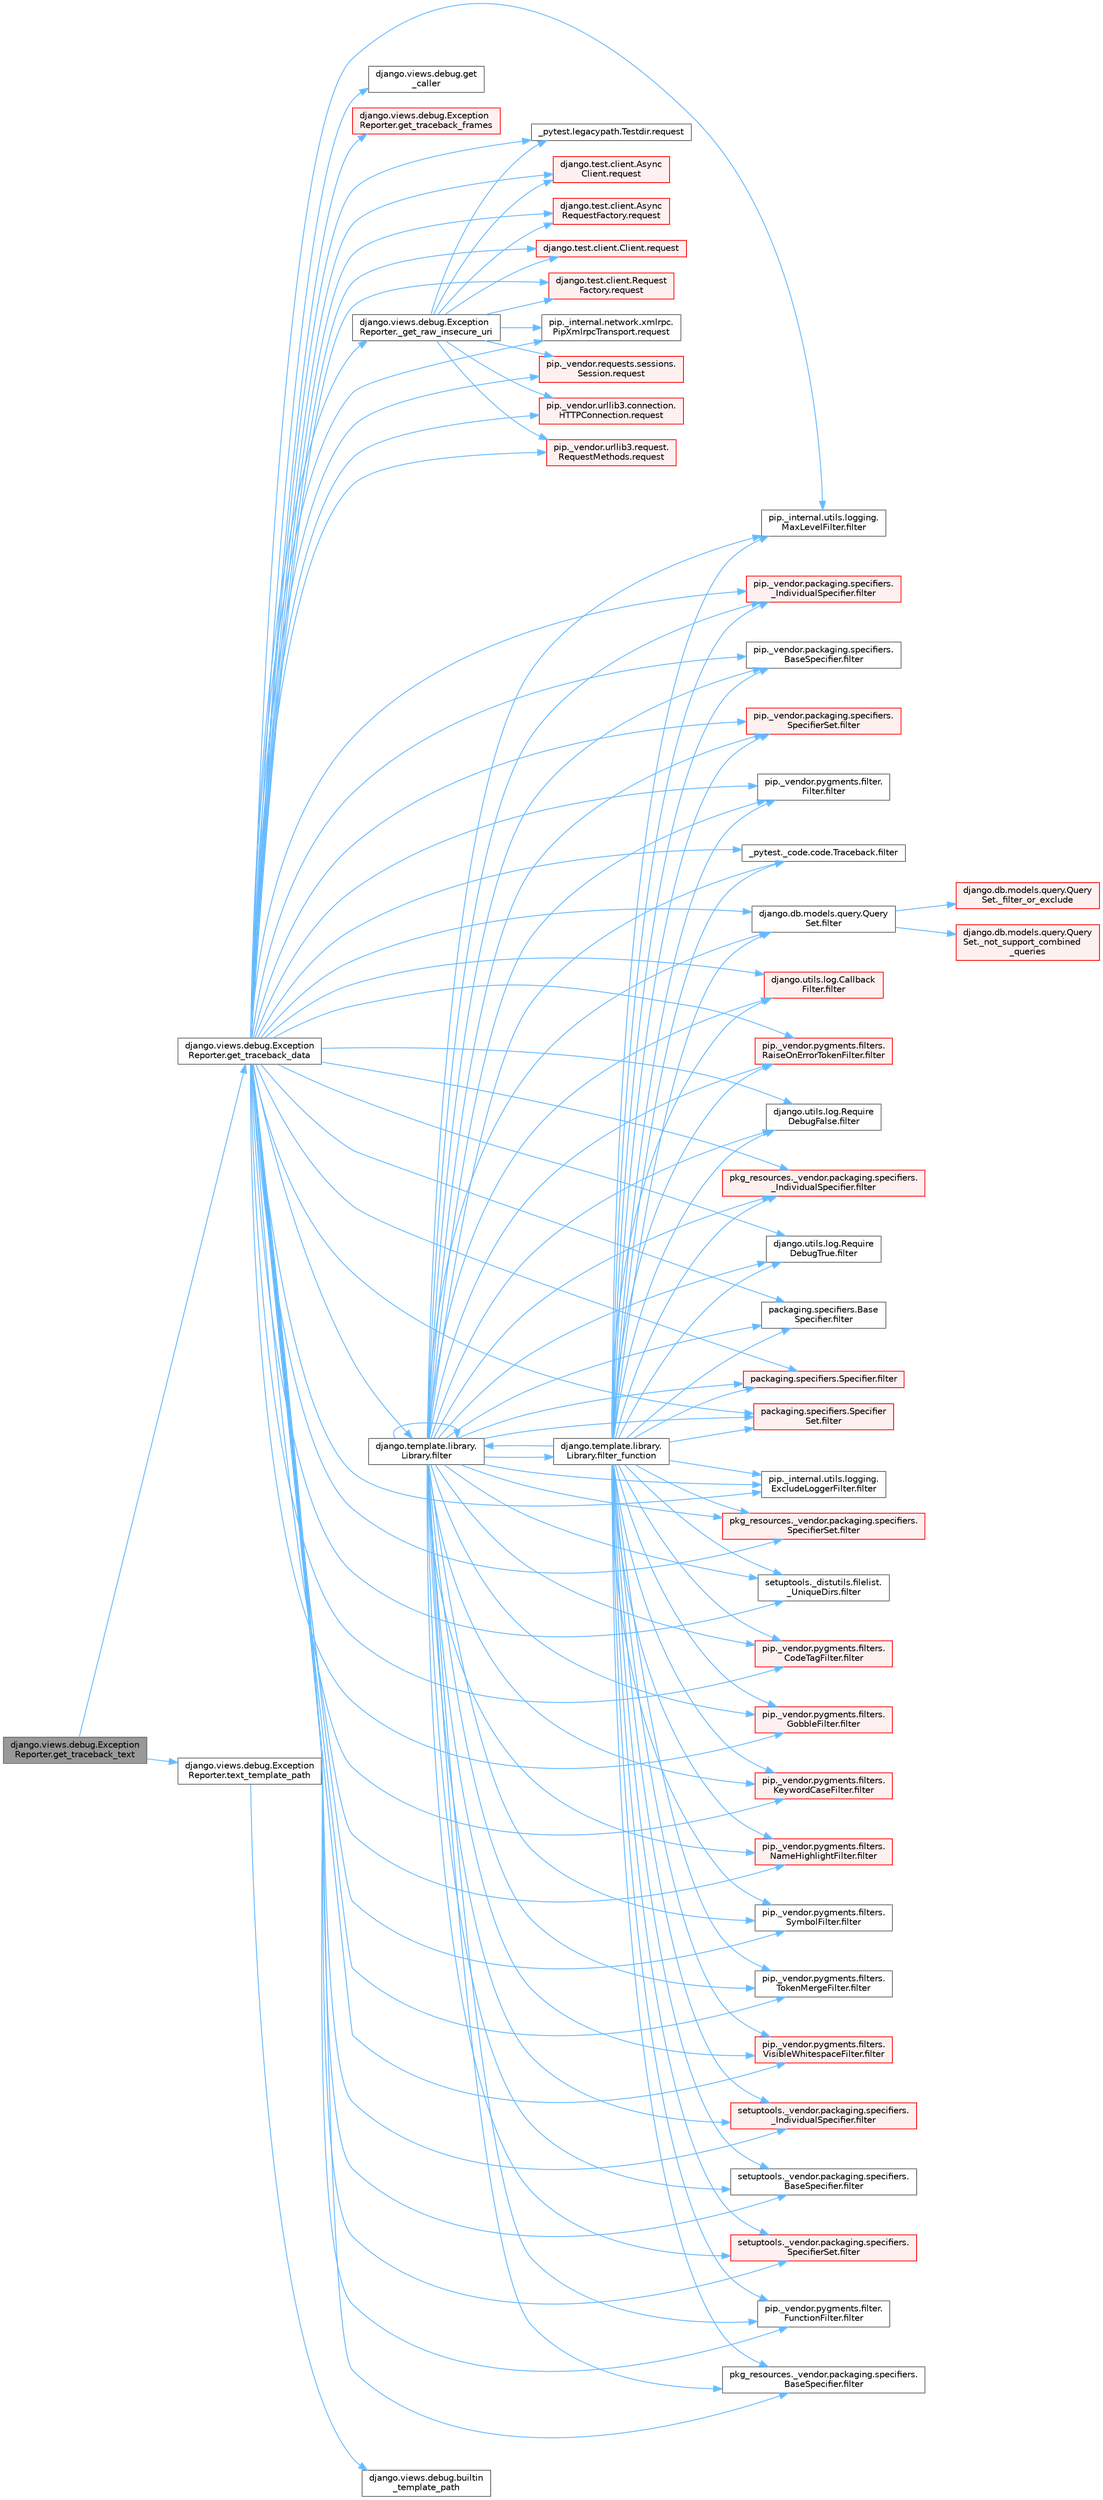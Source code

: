 digraph "django.views.debug.ExceptionReporter.get_traceback_text"
{
 // LATEX_PDF_SIZE
  bgcolor="transparent";
  edge [fontname=Helvetica,fontsize=10,labelfontname=Helvetica,labelfontsize=10];
  node [fontname=Helvetica,fontsize=10,shape=box,height=0.2,width=0.4];
  rankdir="LR";
  Node1 [id="Node000001",label="django.views.debug.Exception\lReporter.get_traceback_text",height=0.2,width=0.4,color="gray40", fillcolor="grey60", style="filled", fontcolor="black",tooltip=" "];
  Node1 -> Node2 [id="edge1_Node000001_Node000002",color="steelblue1",style="solid",tooltip=" "];
  Node2 [id="Node000002",label="django.views.debug.Exception\lReporter.get_traceback_data",height=0.2,width=0.4,color="grey40", fillcolor="white", style="filled",URL="$classdjango_1_1views_1_1debug_1_1_exception_reporter.html#ada9d00ba4c901b186db405e92ebbc211",tooltip=" "];
  Node2 -> Node3 [id="edge2_Node000002_Node000003",color="steelblue1",style="solid",tooltip=" "];
  Node3 [id="Node000003",label="django.views.debug.Exception\lReporter._get_raw_insecure_uri",height=0.2,width=0.4,color="grey40", fillcolor="white", style="filled",URL="$classdjango_1_1views_1_1debug_1_1_exception_reporter.html#a7a7120cc6b92c3e1a0b855e351c30f42",tooltip=" "];
  Node3 -> Node4 [id="edge3_Node000003_Node000004",color="steelblue1",style="solid",tooltip=" "];
  Node4 [id="Node000004",label="_pytest.legacypath.Testdir.request",height=0.2,width=0.4,color="grey40", fillcolor="white", style="filled",URL="$class__pytest_1_1legacypath_1_1_testdir.html#a0e10c900efcd764da85254119e4d64c4",tooltip=" "];
  Node3 -> Node5 [id="edge4_Node000003_Node000005",color="steelblue1",style="solid",tooltip=" "];
  Node5 [id="Node000005",label="django.test.client.Async\lClient.request",height=0.2,width=0.4,color="red", fillcolor="#FFF0F0", style="filled",URL="$classdjango_1_1test_1_1client_1_1_async_client.html#a891cc2f6b81dcf3583bbbde8d21a713a",tooltip=" "];
  Node3 -> Node7 [id="edge5_Node000003_Node000007",color="steelblue1",style="solid",tooltip=" "];
  Node7 [id="Node000007",label="django.test.client.Async\lRequestFactory.request",height=0.2,width=0.4,color="red", fillcolor="#FFF0F0", style="filled",URL="$classdjango_1_1test_1_1client_1_1_async_request_factory.html#aab026845547a4c2d9203b8710b90f6cd",tooltip=" "];
  Node3 -> Node8 [id="edge6_Node000003_Node000008",color="steelblue1",style="solid",tooltip=" "];
  Node8 [id="Node000008",label="django.test.client.Client.request",height=0.2,width=0.4,color="red", fillcolor="#FFF0F0", style="filled",URL="$classdjango_1_1test_1_1client_1_1_client.html#a2f51c5251142ab6503937051936e33fa",tooltip=" "];
  Node3 -> Node471 [id="edge7_Node000003_Node000471",color="steelblue1",style="solid",tooltip=" "];
  Node471 [id="Node000471",label="django.test.client.Request\lFactory.request",height=0.2,width=0.4,color="red", fillcolor="#FFF0F0", style="filled",URL="$classdjango_1_1test_1_1client_1_1_request_factory.html#adae411ab0df6839c5364b647e4dc63ad",tooltip=" "];
  Node3 -> Node472 [id="edge8_Node000003_Node000472",color="steelblue1",style="solid",tooltip=" "];
  Node472 [id="Node000472",label="pip._internal.network.xmlrpc.\lPipXmlrpcTransport.request",height=0.2,width=0.4,color="grey40", fillcolor="white", style="filled",URL="$classpip_1_1__internal_1_1network_1_1xmlrpc_1_1_pip_xmlrpc_transport.html#a91d1ed180fbf8bcc25f6747a72614c5f",tooltip=" "];
  Node3 -> Node473 [id="edge9_Node000003_Node000473",color="steelblue1",style="solid",tooltip=" "];
  Node473 [id="Node000473",label="pip._vendor.requests.sessions.\lSession.request",height=0.2,width=0.4,color="red", fillcolor="#FFF0F0", style="filled",URL="$classpip_1_1__vendor_1_1requests_1_1sessions_1_1_session.html#a3dddfa16e93faa1a1a553936d913482b",tooltip=" "];
  Node3 -> Node989 [id="edge10_Node000003_Node000989",color="steelblue1",style="solid",tooltip=" "];
  Node989 [id="Node000989",label="pip._vendor.urllib3.connection.\lHTTPConnection.request",height=0.2,width=0.4,color="red", fillcolor="#FFF0F0", style="filled",URL="$classpip_1_1__vendor_1_1urllib3_1_1connection_1_1_h_t_t_p_connection.html#a67e552c4d242e4169bdf7319269a417f",tooltip=" "];
  Node3 -> Node991 [id="edge11_Node000003_Node000991",color="steelblue1",style="solid",tooltip=" "];
  Node991 [id="Node000991",label="pip._vendor.urllib3.request.\lRequestMethods.request",height=0.2,width=0.4,color="red", fillcolor="#FFF0F0", style="filled",URL="$classpip_1_1__vendor_1_1urllib3_1_1request_1_1_request_methods.html#a73541f2f0edc7df7413b043e33c69e7f",tooltip=" "];
  Node2 -> Node44 [id="edge12_Node000002_Node000044",color="steelblue1",style="solid",tooltip=" "];
  Node44 [id="Node000044",label="_pytest._code.code.Traceback.filter",height=0.2,width=0.4,color="grey40", fillcolor="white", style="filled",URL="$class__pytest_1_1__code_1_1code_1_1_traceback.html#a55d326907d5380a46c4d3e52f002d33f",tooltip=" "];
  Node2 -> Node45 [id="edge13_Node000002_Node000045",color="steelblue1",style="solid",tooltip=" "];
  Node45 [id="Node000045",label="django.db.models.query.Query\lSet.filter",height=0.2,width=0.4,color="grey40", fillcolor="white", style="filled",URL="$classdjango_1_1db_1_1models_1_1query_1_1_query_set.html#a9c23f79ac5a5310d628b025b5ab7b7c5",tooltip=" "];
  Node45 -> Node46 [id="edge14_Node000045_Node000046",color="steelblue1",style="solid",tooltip=" "];
  Node46 [id="Node000046",label="django.db.models.query.Query\lSet._filter_or_exclude",height=0.2,width=0.4,color="red", fillcolor="#FFF0F0", style="filled",URL="$classdjango_1_1db_1_1models_1_1query_1_1_query_set.html#aaf90830d4e1b2ee4bdf10fb60f08aced",tooltip=" "];
  Node45 -> Node47 [id="edge15_Node000045_Node000047",color="steelblue1",style="solid",tooltip=" "];
  Node47 [id="Node000047",label="django.db.models.query.Query\lSet._not_support_combined\l_queries",height=0.2,width=0.4,color="red", fillcolor="#FFF0F0", style="filled",URL="$classdjango_1_1db_1_1models_1_1query_1_1_query_set.html#aa8310ec206924c94141bef75563958e2",tooltip=" "];
  Node2 -> Node48 [id="edge16_Node000002_Node000048",color="steelblue1",style="solid",tooltip=" "];
  Node48 [id="Node000048",label="django.template.library.\lLibrary.filter",height=0.2,width=0.4,color="grey40", fillcolor="white", style="filled",URL="$classdjango_1_1template_1_1library_1_1_library.html#ac67bb1211ffc0354d5bf33029a58aa43",tooltip=" "];
  Node48 -> Node44 [id="edge17_Node000048_Node000044",color="steelblue1",style="solid",tooltip=" "];
  Node48 -> Node45 [id="edge18_Node000048_Node000045",color="steelblue1",style="solid",tooltip=" "];
  Node48 -> Node48 [id="edge19_Node000048_Node000048",color="steelblue1",style="solid",tooltip=" "];
  Node48 -> Node49 [id="edge20_Node000048_Node000049",color="steelblue1",style="solid",tooltip=" "];
  Node49 [id="Node000049",label="django.utils.log.Callback\lFilter.filter",height=0.2,width=0.4,color="red", fillcolor="#FFF0F0", style="filled",URL="$classdjango_1_1utils_1_1log_1_1_callback_filter.html#acd2761b2200a4e66f4bd5b729ac43db2",tooltip=" "];
  Node48 -> Node55 [id="edge21_Node000048_Node000055",color="steelblue1",style="solid",tooltip=" "];
  Node55 [id="Node000055",label="django.utils.log.Require\lDebugFalse.filter",height=0.2,width=0.4,color="grey40", fillcolor="white", style="filled",URL="$classdjango_1_1utils_1_1log_1_1_require_debug_false.html#a42e51835198458e09fb949a7af83bef8",tooltip=" "];
  Node48 -> Node56 [id="edge22_Node000048_Node000056",color="steelblue1",style="solid",tooltip=" "];
  Node56 [id="Node000056",label="django.utils.log.Require\lDebugTrue.filter",height=0.2,width=0.4,color="grey40", fillcolor="white", style="filled",URL="$classdjango_1_1utils_1_1log_1_1_require_debug_true.html#a8e1e027eea730028f70556810076c0e8",tooltip=" "];
  Node48 -> Node57 [id="edge23_Node000048_Node000057",color="steelblue1",style="solid",tooltip=" "];
  Node57 [id="Node000057",label="packaging.specifiers.Base\lSpecifier.filter",height=0.2,width=0.4,color="grey40", fillcolor="white", style="filled",URL="$classpackaging_1_1specifiers_1_1_base_specifier.html#aa87c3c882d19a56dd1f949c4b1bde70d",tooltip=" "];
  Node48 -> Node58 [id="edge24_Node000048_Node000058",color="steelblue1",style="solid",tooltip=" "];
  Node58 [id="Node000058",label="packaging.specifiers.Specifier.filter",height=0.2,width=0.4,color="red", fillcolor="#FFF0F0", style="filled",URL="$classpackaging_1_1specifiers_1_1_specifier.html#a22d9e14c5343d89e742b098b6d7997f7",tooltip=" "];
  Node48 -> Node99 [id="edge25_Node000048_Node000099",color="steelblue1",style="solid",tooltip=" "];
  Node99 [id="Node000099",label="packaging.specifiers.Specifier\lSet.filter",height=0.2,width=0.4,color="red", fillcolor="#FFF0F0", style="filled",URL="$classpackaging_1_1specifiers_1_1_specifier_set.html#a65b70b2cc0c5bad34b31461955a36d87",tooltip=" "];
  Node48 -> Node130 [id="edge26_Node000048_Node000130",color="steelblue1",style="solid",tooltip=" "];
  Node130 [id="Node000130",label="pip._internal.utils.logging.\lExcludeLoggerFilter.filter",height=0.2,width=0.4,color="grey40", fillcolor="white", style="filled",URL="$classpip_1_1__internal_1_1utils_1_1logging_1_1_exclude_logger_filter.html#a633a3ddcdc0ebbb98edf2f1e0759d22a",tooltip=" "];
  Node48 -> Node131 [id="edge27_Node000048_Node000131",color="steelblue1",style="solid",tooltip=" "];
  Node131 [id="Node000131",label="pip._internal.utils.logging.\lMaxLevelFilter.filter",height=0.2,width=0.4,color="grey40", fillcolor="white", style="filled",URL="$classpip_1_1__internal_1_1utils_1_1logging_1_1_max_level_filter.html#ac46bbe4d91f47ed8f818f64d25ed2085",tooltip=" "];
  Node48 -> Node132 [id="edge28_Node000048_Node000132",color="steelblue1",style="solid",tooltip=" "];
  Node132 [id="Node000132",label="pip._vendor.packaging.specifiers.\l_IndividualSpecifier.filter",height=0.2,width=0.4,color="red", fillcolor="#FFF0F0", style="filled",URL="$classpip_1_1__vendor_1_1packaging_1_1specifiers_1_1___individual_specifier.html#a6203976cfa5ddd6a1f47f8dfe0669fd7",tooltip=" "];
  Node48 -> Node159 [id="edge29_Node000048_Node000159",color="steelblue1",style="solid",tooltip=" "];
  Node159 [id="Node000159",label="pip._vendor.packaging.specifiers.\lBaseSpecifier.filter",height=0.2,width=0.4,color="grey40", fillcolor="white", style="filled",URL="$classpip_1_1__vendor_1_1packaging_1_1specifiers_1_1_base_specifier.html#a1b2ef14b953df0cf1a317ea573d0ea5a",tooltip=" "];
  Node48 -> Node160 [id="edge30_Node000048_Node000160",color="steelblue1",style="solid",tooltip=" "];
  Node160 [id="Node000160",label="pip._vendor.packaging.specifiers.\lSpecifierSet.filter",height=0.2,width=0.4,color="red", fillcolor="#FFF0F0", style="filled",URL="$classpip_1_1__vendor_1_1packaging_1_1specifiers_1_1_specifier_set.html#a3d7a4e9a4cb787385e37d5832bcc0a64",tooltip=" "];
  Node48 -> Node161 [id="edge31_Node000048_Node000161",color="steelblue1",style="solid",tooltip=" "];
  Node161 [id="Node000161",label="pip._vendor.pygments.filter.\lFilter.filter",height=0.2,width=0.4,color="grey40", fillcolor="white", style="filled",URL="$classpip_1_1__vendor_1_1pygments_1_1filter_1_1_filter.html#a970c118f059ea361c8f184fd86c6873d",tooltip=" "];
  Node48 -> Node162 [id="edge32_Node000048_Node000162",color="steelblue1",style="solid",tooltip=" "];
  Node162 [id="Node000162",label="pip._vendor.pygments.filter.\lFunctionFilter.filter",height=0.2,width=0.4,color="grey40", fillcolor="white", style="filled",URL="$classpip_1_1__vendor_1_1pygments_1_1filter_1_1_function_filter.html#a795616d337e49ea853139b0b96d481e7",tooltip=" "];
  Node48 -> Node163 [id="edge33_Node000048_Node000163",color="steelblue1",style="solid",tooltip=" "];
  Node163 [id="Node000163",label="pip._vendor.pygments.filters.\lCodeTagFilter.filter",height=0.2,width=0.4,color="red", fillcolor="#FFF0F0", style="filled",URL="$classpip_1_1__vendor_1_1pygments_1_1filters_1_1_code_tag_filter.html#adc7f44786b4b83da74faa23a154c8843",tooltip=" "];
  Node48 -> Node165 [id="edge34_Node000048_Node000165",color="steelblue1",style="solid",tooltip=" "];
  Node165 [id="Node000165",label="pip._vendor.pygments.filters.\lGobbleFilter.filter",height=0.2,width=0.4,color="red", fillcolor="#FFF0F0", style="filled",URL="$classpip_1_1__vendor_1_1pygments_1_1filters_1_1_gobble_filter.html#a1f8e662bb1794e2924280dc6564ca148",tooltip=" "];
  Node48 -> Node1375 [id="edge35_Node000048_Node001375",color="steelblue1",style="solid",tooltip=" "];
  Node1375 [id="Node001375",label="pip._vendor.pygments.filters.\lKeywordCaseFilter.filter",height=0.2,width=0.4,color="red", fillcolor="#FFF0F0", style="filled",URL="$classpip_1_1__vendor_1_1pygments_1_1filters_1_1_keyword_case_filter.html#a328d29510b49c572e5ded82852d167c8",tooltip=" "];
  Node48 -> Node1378 [id="edge36_Node000048_Node001378",color="steelblue1",style="solid",tooltip=" "];
  Node1378 [id="Node001378",label="pip._vendor.pygments.filters.\lNameHighlightFilter.filter",height=0.2,width=0.4,color="red", fillcolor="#FFF0F0", style="filled",URL="$classpip_1_1__vendor_1_1pygments_1_1filters_1_1_name_highlight_filter.html#ae389da6c924503203acbc80c559b0043",tooltip=" "];
  Node48 -> Node1385 [id="edge37_Node000048_Node001385",color="steelblue1",style="solid",tooltip=" "];
  Node1385 [id="Node001385",label="pip._vendor.pygments.filters.\lRaiseOnErrorTokenFilter.filter",height=0.2,width=0.4,color="red", fillcolor="#FFF0F0", style="filled",URL="$classpip_1_1__vendor_1_1pygments_1_1filters_1_1_raise_on_error_token_filter.html#aacf420bb16c8d3a430b88e78ee35b253",tooltip=" "];
  Node48 -> Node1389 [id="edge38_Node000048_Node001389",color="steelblue1",style="solid",tooltip=" "];
  Node1389 [id="Node001389",label="pip._vendor.pygments.filters.\lSymbolFilter.filter",height=0.2,width=0.4,color="grey40", fillcolor="white", style="filled",URL="$classpip_1_1__vendor_1_1pygments_1_1filters_1_1_symbol_filter.html#a567de8b7e3bc5f0a87712af81fbc70c7",tooltip=" "];
  Node48 -> Node1390 [id="edge39_Node000048_Node001390",color="steelblue1",style="solid",tooltip=" "];
  Node1390 [id="Node001390",label="pip._vendor.pygments.filters.\lTokenMergeFilter.filter",height=0.2,width=0.4,color="grey40", fillcolor="white", style="filled",URL="$classpip_1_1__vendor_1_1pygments_1_1filters_1_1_token_merge_filter.html#ac3fdd8238fb6976d42540cac395a9543",tooltip=" "];
  Node48 -> Node1391 [id="edge40_Node000048_Node001391",color="steelblue1",style="solid",tooltip=" "];
  Node1391 [id="Node001391",label="pip._vendor.pygments.filters.\lVisibleWhitespaceFilter.filter",height=0.2,width=0.4,color="red", fillcolor="#FFF0F0", style="filled",URL="$classpip_1_1__vendor_1_1pygments_1_1filters_1_1_visible_whitespace_filter.html#a9a7227d129dac7d41fe5b50d9fd97b77",tooltip=" "];
  Node48 -> Node1392 [id="edge41_Node000048_Node001392",color="steelblue1",style="solid",tooltip=" "];
  Node1392 [id="Node001392",label="pkg_resources._vendor.packaging.specifiers.\l_IndividualSpecifier.filter",height=0.2,width=0.4,color="red", fillcolor="#FFF0F0", style="filled",URL="$classpkg__resources_1_1__vendor_1_1packaging_1_1specifiers_1_1___individual_specifier.html#ad284c0e05b23f4b6838266492c00fc3e",tooltip=" "];
  Node48 -> Node1393 [id="edge42_Node000048_Node001393",color="steelblue1",style="solid",tooltip=" "];
  Node1393 [id="Node001393",label="pkg_resources._vendor.packaging.specifiers.\lBaseSpecifier.filter",height=0.2,width=0.4,color="grey40", fillcolor="white", style="filled",URL="$classpkg__resources_1_1__vendor_1_1packaging_1_1specifiers_1_1_base_specifier.html#a08f789f03784e5505adfce76a34b64f0",tooltip=" "];
  Node48 -> Node1394 [id="edge43_Node000048_Node001394",color="steelblue1",style="solid",tooltip=" "];
  Node1394 [id="Node001394",label="pkg_resources._vendor.packaging.specifiers.\lSpecifierSet.filter",height=0.2,width=0.4,color="red", fillcolor="#FFF0F0", style="filled",URL="$classpkg__resources_1_1__vendor_1_1packaging_1_1specifiers_1_1_specifier_set.html#a9935b066c65c5b7849bd09a27171e1ba",tooltip=" "];
  Node48 -> Node1395 [id="edge44_Node000048_Node001395",color="steelblue1",style="solid",tooltip=" "];
  Node1395 [id="Node001395",label="setuptools._distutils.filelist.\l_UniqueDirs.filter",height=0.2,width=0.4,color="grey40", fillcolor="white", style="filled",URL="$classsetuptools_1_1__distutils_1_1filelist_1_1___unique_dirs.html#a351fccd2f8d782034811f470cf8e3815",tooltip=" "];
  Node48 -> Node1396 [id="edge45_Node000048_Node001396",color="steelblue1",style="solid",tooltip=" "];
  Node1396 [id="Node001396",label="setuptools._vendor.packaging.specifiers.\l_IndividualSpecifier.filter",height=0.2,width=0.4,color="red", fillcolor="#FFF0F0", style="filled",URL="$classsetuptools_1_1__vendor_1_1packaging_1_1specifiers_1_1___individual_specifier.html#a7f35b396bffe2a5276887eda17fd660b",tooltip=" "];
  Node48 -> Node1397 [id="edge46_Node000048_Node001397",color="steelblue1",style="solid",tooltip=" "];
  Node1397 [id="Node001397",label="setuptools._vendor.packaging.specifiers.\lBaseSpecifier.filter",height=0.2,width=0.4,color="grey40", fillcolor="white", style="filled",URL="$classsetuptools_1_1__vendor_1_1packaging_1_1specifiers_1_1_base_specifier.html#aac733c9425aa10aacb2e457c323feb1d",tooltip=" "];
  Node48 -> Node1398 [id="edge47_Node000048_Node001398",color="steelblue1",style="solid",tooltip=" "];
  Node1398 [id="Node001398",label="setuptools._vendor.packaging.specifiers.\lSpecifierSet.filter",height=0.2,width=0.4,color="red", fillcolor="#FFF0F0", style="filled",URL="$classsetuptools_1_1__vendor_1_1packaging_1_1specifiers_1_1_specifier_set.html#a7aa970c725539aaf9406b260e2ffaa09",tooltip=" "];
  Node48 -> Node4527 [id="edge48_Node000048_Node004527",color="steelblue1",style="solid",tooltip=" "];
  Node4527 [id="Node004527",label="django.template.library.\lLibrary.filter_function",height=0.2,width=0.4,color="grey40", fillcolor="white", style="filled",URL="$classdjango_1_1template_1_1library_1_1_library.html#ac31ca4b9799430f0623aea9d177a04dc",tooltip=" "];
  Node4527 -> Node44 [id="edge49_Node004527_Node000044",color="steelblue1",style="solid",tooltip=" "];
  Node4527 -> Node45 [id="edge50_Node004527_Node000045",color="steelblue1",style="solid",tooltip=" "];
  Node4527 -> Node48 [id="edge51_Node004527_Node000048",color="steelblue1",style="solid",tooltip=" "];
  Node4527 -> Node49 [id="edge52_Node004527_Node000049",color="steelblue1",style="solid",tooltip=" "];
  Node4527 -> Node55 [id="edge53_Node004527_Node000055",color="steelblue1",style="solid",tooltip=" "];
  Node4527 -> Node56 [id="edge54_Node004527_Node000056",color="steelblue1",style="solid",tooltip=" "];
  Node4527 -> Node57 [id="edge55_Node004527_Node000057",color="steelblue1",style="solid",tooltip=" "];
  Node4527 -> Node58 [id="edge56_Node004527_Node000058",color="steelblue1",style="solid",tooltip=" "];
  Node4527 -> Node99 [id="edge57_Node004527_Node000099",color="steelblue1",style="solid",tooltip=" "];
  Node4527 -> Node130 [id="edge58_Node004527_Node000130",color="steelblue1",style="solid",tooltip=" "];
  Node4527 -> Node131 [id="edge59_Node004527_Node000131",color="steelblue1",style="solid",tooltip=" "];
  Node4527 -> Node132 [id="edge60_Node004527_Node000132",color="steelblue1",style="solid",tooltip=" "];
  Node4527 -> Node159 [id="edge61_Node004527_Node000159",color="steelblue1",style="solid",tooltip=" "];
  Node4527 -> Node160 [id="edge62_Node004527_Node000160",color="steelblue1",style="solid",tooltip=" "];
  Node4527 -> Node161 [id="edge63_Node004527_Node000161",color="steelblue1",style="solid",tooltip=" "];
  Node4527 -> Node162 [id="edge64_Node004527_Node000162",color="steelblue1",style="solid",tooltip=" "];
  Node4527 -> Node163 [id="edge65_Node004527_Node000163",color="steelblue1",style="solid",tooltip=" "];
  Node4527 -> Node165 [id="edge66_Node004527_Node000165",color="steelblue1",style="solid",tooltip=" "];
  Node4527 -> Node1375 [id="edge67_Node004527_Node001375",color="steelblue1",style="solid",tooltip=" "];
  Node4527 -> Node1378 [id="edge68_Node004527_Node001378",color="steelblue1",style="solid",tooltip=" "];
  Node4527 -> Node1385 [id="edge69_Node004527_Node001385",color="steelblue1",style="solid",tooltip=" "];
  Node4527 -> Node1389 [id="edge70_Node004527_Node001389",color="steelblue1",style="solid",tooltip=" "];
  Node4527 -> Node1390 [id="edge71_Node004527_Node001390",color="steelblue1",style="solid",tooltip=" "];
  Node4527 -> Node1391 [id="edge72_Node004527_Node001391",color="steelblue1",style="solid",tooltip=" "];
  Node4527 -> Node1392 [id="edge73_Node004527_Node001392",color="steelblue1",style="solid",tooltip=" "];
  Node4527 -> Node1393 [id="edge74_Node004527_Node001393",color="steelblue1",style="solid",tooltip=" "];
  Node4527 -> Node1394 [id="edge75_Node004527_Node001394",color="steelblue1",style="solid",tooltip=" "];
  Node4527 -> Node1395 [id="edge76_Node004527_Node001395",color="steelblue1",style="solid",tooltip=" "];
  Node4527 -> Node1396 [id="edge77_Node004527_Node001396",color="steelblue1",style="solid",tooltip=" "];
  Node4527 -> Node1397 [id="edge78_Node004527_Node001397",color="steelblue1",style="solid",tooltip=" "];
  Node4527 -> Node1398 [id="edge79_Node004527_Node001398",color="steelblue1",style="solid",tooltip=" "];
  Node2 -> Node49 [id="edge80_Node000002_Node000049",color="steelblue1",style="solid",tooltip=" "];
  Node2 -> Node55 [id="edge81_Node000002_Node000055",color="steelblue1",style="solid",tooltip=" "];
  Node2 -> Node56 [id="edge82_Node000002_Node000056",color="steelblue1",style="solid",tooltip=" "];
  Node2 -> Node57 [id="edge83_Node000002_Node000057",color="steelblue1",style="solid",tooltip=" "];
  Node2 -> Node58 [id="edge84_Node000002_Node000058",color="steelblue1",style="solid",tooltip=" "];
  Node2 -> Node99 [id="edge85_Node000002_Node000099",color="steelblue1",style="solid",tooltip=" "];
  Node2 -> Node130 [id="edge86_Node000002_Node000130",color="steelblue1",style="solid",tooltip=" "];
  Node2 -> Node131 [id="edge87_Node000002_Node000131",color="steelblue1",style="solid",tooltip=" "];
  Node2 -> Node132 [id="edge88_Node000002_Node000132",color="steelblue1",style="solid",tooltip=" "];
  Node2 -> Node159 [id="edge89_Node000002_Node000159",color="steelblue1",style="solid",tooltip=" "];
  Node2 -> Node160 [id="edge90_Node000002_Node000160",color="steelblue1",style="solid",tooltip=" "];
  Node2 -> Node161 [id="edge91_Node000002_Node000161",color="steelblue1",style="solid",tooltip=" "];
  Node2 -> Node162 [id="edge92_Node000002_Node000162",color="steelblue1",style="solid",tooltip=" "];
  Node2 -> Node163 [id="edge93_Node000002_Node000163",color="steelblue1",style="solid",tooltip=" "];
  Node2 -> Node165 [id="edge94_Node000002_Node000165",color="steelblue1",style="solid",tooltip=" "];
  Node2 -> Node1375 [id="edge95_Node000002_Node001375",color="steelblue1",style="solid",tooltip=" "];
  Node2 -> Node1378 [id="edge96_Node000002_Node001378",color="steelblue1",style="solid",tooltip=" "];
  Node2 -> Node1385 [id="edge97_Node000002_Node001385",color="steelblue1",style="solid",tooltip=" "];
  Node2 -> Node1389 [id="edge98_Node000002_Node001389",color="steelblue1",style="solid",tooltip=" "];
  Node2 -> Node1390 [id="edge99_Node000002_Node001390",color="steelblue1",style="solid",tooltip=" "];
  Node2 -> Node1391 [id="edge100_Node000002_Node001391",color="steelblue1",style="solid",tooltip=" "];
  Node2 -> Node1392 [id="edge101_Node000002_Node001392",color="steelblue1",style="solid",tooltip=" "];
  Node2 -> Node1393 [id="edge102_Node000002_Node001393",color="steelblue1",style="solid",tooltip=" "];
  Node2 -> Node1394 [id="edge103_Node000002_Node001394",color="steelblue1",style="solid",tooltip=" "];
  Node2 -> Node1395 [id="edge104_Node000002_Node001395",color="steelblue1",style="solid",tooltip=" "];
  Node2 -> Node1396 [id="edge105_Node000002_Node001396",color="steelblue1",style="solid",tooltip=" "];
  Node2 -> Node1397 [id="edge106_Node000002_Node001397",color="steelblue1",style="solid",tooltip=" "];
  Node2 -> Node1398 [id="edge107_Node000002_Node001398",color="steelblue1",style="solid",tooltip=" "];
  Node2 -> Node4528 [id="edge108_Node000002_Node004528",color="steelblue1",style="solid",tooltip=" "];
  Node4528 [id="Node004528",label="django.views.debug.get\l_caller",height=0.2,width=0.4,color="grey40", fillcolor="white", style="filled",URL="$namespacedjango_1_1views_1_1debug.html#a7c2228c4385dcf3c63461fa42b850939",tooltip=" "];
  Node2 -> Node4529 [id="edge109_Node000002_Node004529",color="steelblue1",style="solid",tooltip=" "];
  Node4529 [id="Node004529",label="django.views.debug.Exception\lReporter.get_traceback_frames",height=0.2,width=0.4,color="red", fillcolor="#FFF0F0", style="filled",URL="$classdjango_1_1views_1_1debug_1_1_exception_reporter.html#aaa4ea0f3999b3778eee712ecfc92c106",tooltip=" "];
  Node2 -> Node4 [id="edge110_Node000002_Node000004",color="steelblue1",style="solid",tooltip=" "];
  Node2 -> Node5 [id="edge111_Node000002_Node000005",color="steelblue1",style="solid",tooltip=" "];
  Node2 -> Node7 [id="edge112_Node000002_Node000007",color="steelblue1",style="solid",tooltip=" "];
  Node2 -> Node8 [id="edge113_Node000002_Node000008",color="steelblue1",style="solid",tooltip=" "];
  Node2 -> Node471 [id="edge114_Node000002_Node000471",color="steelblue1",style="solid",tooltip=" "];
  Node2 -> Node472 [id="edge115_Node000002_Node000472",color="steelblue1",style="solid",tooltip=" "];
  Node2 -> Node473 [id="edge116_Node000002_Node000473",color="steelblue1",style="solid",tooltip=" "];
  Node2 -> Node989 [id="edge117_Node000002_Node000989",color="steelblue1",style="solid",tooltip=" "];
  Node2 -> Node991 [id="edge118_Node000002_Node000991",color="steelblue1",style="solid",tooltip=" "];
  Node1 -> Node4537 [id="edge119_Node000001_Node004537",color="steelblue1",style="solid",tooltip=" "];
  Node4537 [id="Node004537",label="django.views.debug.Exception\lReporter.text_template_path",height=0.2,width=0.4,color="grey40", fillcolor="white", style="filled",URL="$classdjango_1_1views_1_1debug_1_1_exception_reporter.html#a0a48c108e781fc358b2c25a94eb02560",tooltip=" "];
  Node4537 -> Node4538 [id="edge120_Node004537_Node004538",color="steelblue1",style="solid",tooltip=" "];
  Node4538 [id="Node004538",label="django.views.debug.builtin\l_template_path",height=0.2,width=0.4,color="grey40", fillcolor="white", style="filled",URL="$namespacedjango_1_1views_1_1debug.html#a504fbf3016b2469509728c586a2f7590",tooltip=" "];
}
